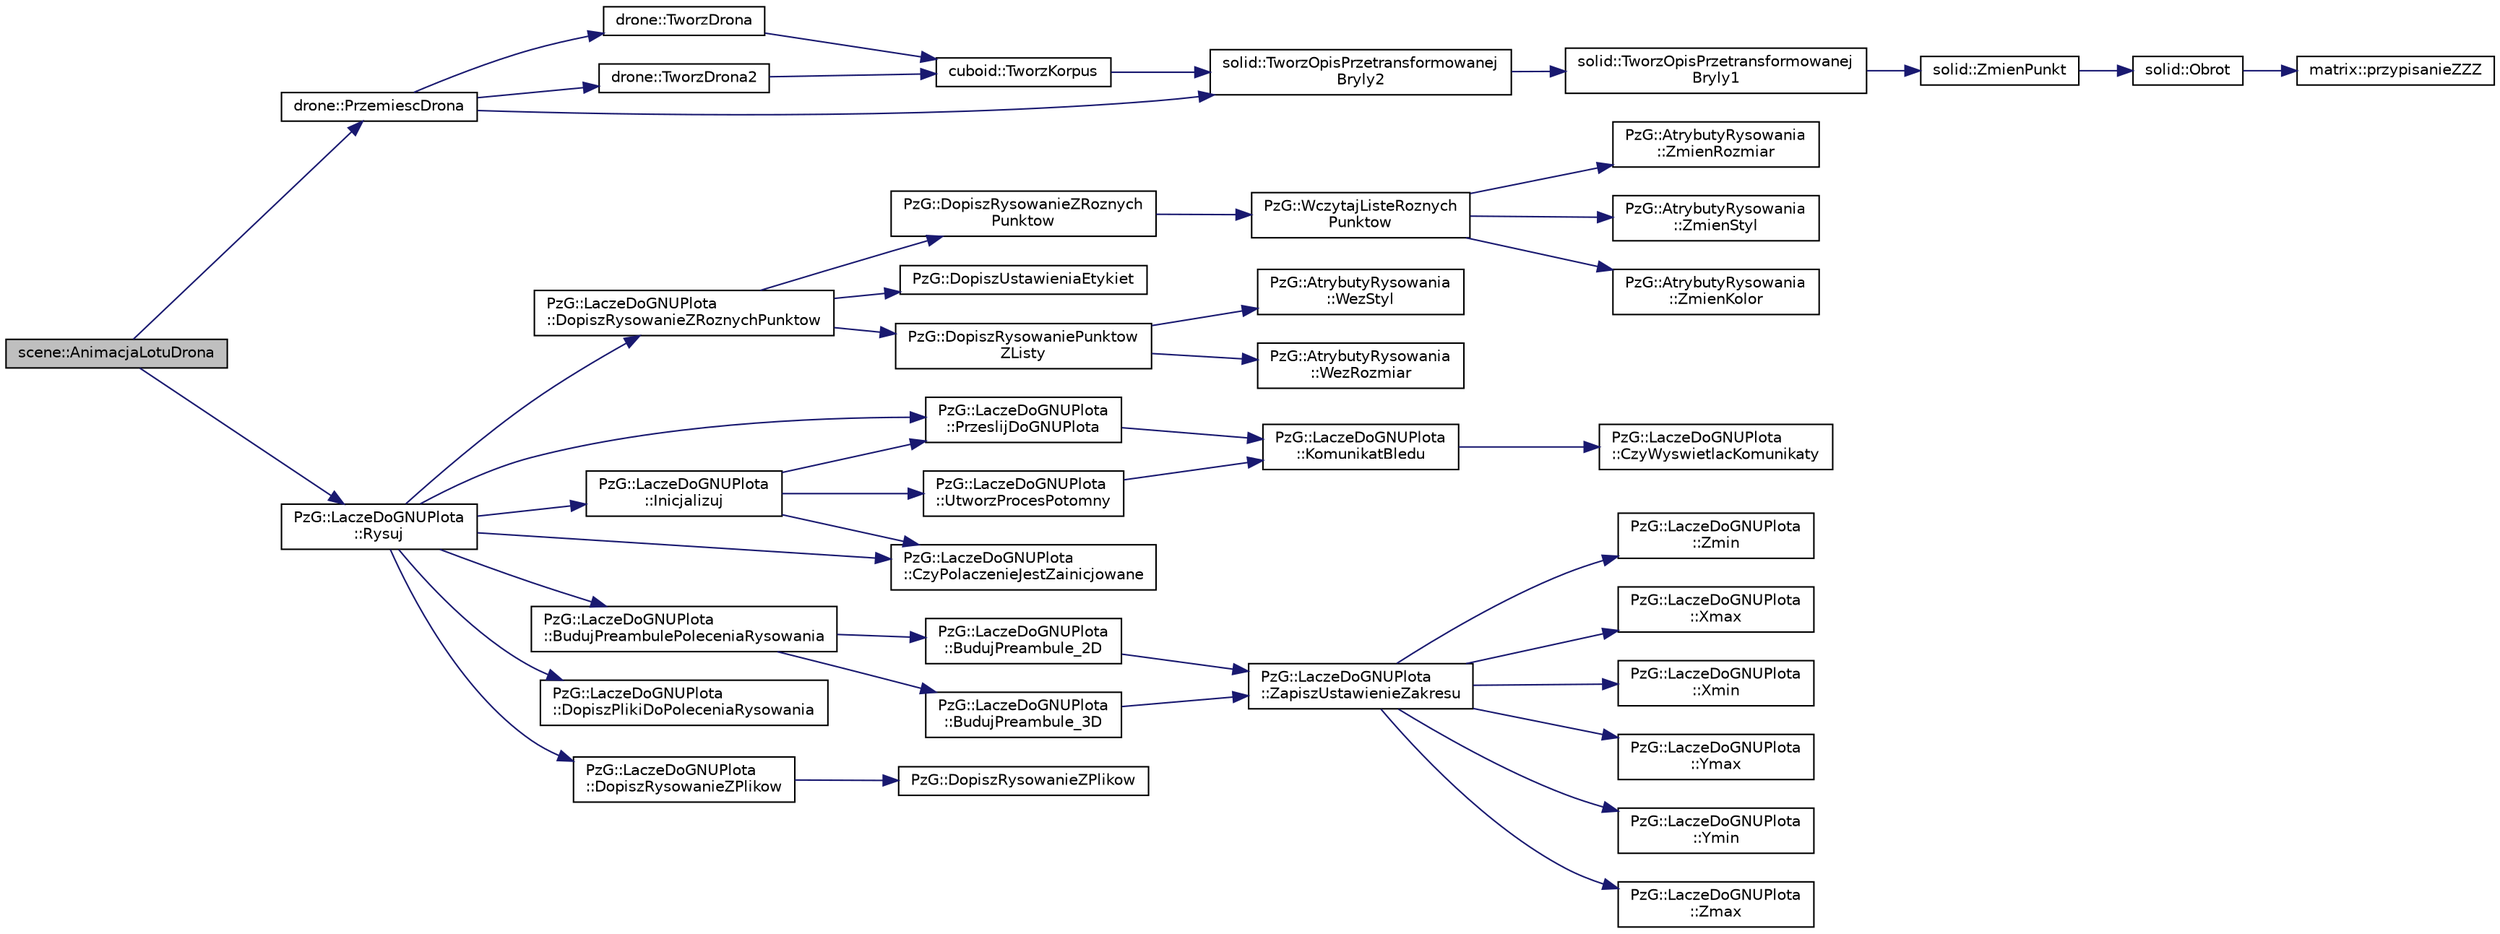 digraph "scene::AnimacjaLotuDrona"
{
 // LATEX_PDF_SIZE
  edge [fontname="Helvetica",fontsize="10",labelfontname="Helvetica",labelfontsize="10"];
  node [fontname="Helvetica",fontsize="10",shape=record];
  rankdir="LR";
  Node1 [label="scene::AnimacjaLotuDrona",height=0.2,width=0.4,color="black", fillcolor="grey75", style="filled", fontcolor="black",tooltip="Function responsible for drone's flight animation."];
  Node1 -> Node2 [color="midnightblue",fontsize="10",style="solid",fontname="Helvetica"];
  Node2 [label="drone::PrzemiescDrona",height=0.2,width=0.4,color="black", fillcolor="white", style="filled",URL="$classdrone.html#a1dc016c21658e0519838b3c0ee754daf",tooltip="Function responsible for drone's movement."];
  Node2 -> Node3 [color="midnightblue",fontsize="10",style="solid",fontname="Helvetica"];
  Node3 [label="drone::TworzDrona",height=0.2,width=0.4,color="black", fillcolor="white", style="filled",URL="$classdrone.html#aba5623fe1bac75b7d0b2382178090e6d",tooltip="Function that creates all parts of a drone."];
  Node3 -> Node4 [color="midnightblue",fontsize="10",style="solid",fontname="Helvetica"];
  Node4 [label="cuboid::TworzKorpus",height=0.2,width=0.4,color="black", fillcolor="white", style="filled",URL="$classcuboid.html#a58d8a6ea6dfa7f4b30eecf3d26cef875",tooltip="Function that creates body of a drone."];
  Node4 -> Node5 [color="midnightblue",fontsize="10",style="solid",fontname="Helvetica"];
  Node5 [label="solid::TworzOpisPrzetransformowanej\lBryly2",height=0.2,width=0.4,color="black", fillcolor="white", style="filled",URL="$classsolid.html#a1b906608160300ab398231c3194b9c10",tooltip="Function resposible for proper inter-file savenigs."];
  Node5 -> Node6 [color="midnightblue",fontsize="10",style="solid",fontname="Helvetica"];
  Node6 [label="solid::TworzOpisPrzetransformowanej\lBryly1",height=0.2,width=0.4,color="black", fillcolor="white", style="filled",URL="$classsolid.html#aea0dd59903a371c3d277e013d27e467b",tooltip="Function that saves transformed pionts to a file."];
  Node6 -> Node7 [color="midnightblue",fontsize="10",style="solid",fontname="Helvetica"];
  Node7 [label="solid::ZmienPunkt",height=0.2,width=0.4,color="black", fillcolor="white", style="filled",URL="$classsolid.html#a362fd944f44b271a035d1a773c0d8807",tooltip="Function that change (truns and moves) a single point by given angle and translation."];
  Node7 -> Node8 [color="midnightblue",fontsize="10",style="solid",fontname="Helvetica"];
  Node8 [label="solid::Obrot",height=0.2,width=0.4,color="black", fillcolor="white", style="filled",URL="$classsolid.html#a1df6aa4cd4830083477bb65a0760a750",tooltip="Function that change (turns) a single point coordinates by given angle."];
  Node8 -> Node9 [color="midnightblue",fontsize="10",style="solid",fontname="Helvetica"];
  Node9 [label="matrix::przypisanieZZZ",height=0.2,width=0.4,color="black", fillcolor="white", style="filled",URL="$classmatrix.html#a3c54b84198b67754aa9c65d534ddbc3f",tooltip="Delkaracje funkcji."];
  Node2 -> Node10 [color="midnightblue",fontsize="10",style="solid",fontname="Helvetica"];
  Node10 [label="drone::TworzDrona2",height=0.2,width=0.4,color="black", fillcolor="white", style="filled",URL="$classdrone.html#a135ad9f645af6bfecd2840461e5dd770",tooltip=" "];
  Node10 -> Node4 [color="midnightblue",fontsize="10",style="solid",fontname="Helvetica"];
  Node2 -> Node5 [color="midnightblue",fontsize="10",style="solid",fontname="Helvetica"];
  Node1 -> Node11 [color="midnightblue",fontsize="10",style="solid",fontname="Helvetica"];
  Node11 [label="PzG::LaczeDoGNUPlota\l::Rysuj",height=0.2,width=0.4,color="black", fillcolor="white", style="filled",URL="$class_pz_g_1_1_lacze_do_g_n_u_plota.html#a065f5b8402737cc62b0ad4f66d028335",tooltip="Generuje polecenie rysowania i przesyła je do gnuplota."];
  Node11 -> Node12 [color="midnightblue",fontsize="10",style="solid",fontname="Helvetica"];
  Node12 [label="PzG::LaczeDoGNUPlota\l::BudujPreambulePoleceniaRysowania",height=0.2,width=0.4,color="black", fillcolor="white", style="filled",URL="$class_pz_g_1_1_lacze_do_g_n_u_plota.html#a087d906ddd4b2e3db32ef61ce4cd5e60",tooltip="Tworzy preambułę poprzedzającą polecenie rysowania."];
  Node12 -> Node13 [color="midnightblue",fontsize="10",style="solid",fontname="Helvetica"];
  Node13 [label="PzG::LaczeDoGNUPlota\l::BudujPreambule_2D",height=0.2,width=0.4,color="black", fillcolor="white", style="filled",URL="$class_pz_g_1_1_lacze_do_g_n_u_plota.html#add41e4bb92ccf9991b1cb15699f8c3d6",tooltip="Tworzy preambułę poprzedzającą polecenie rysowania w trybie 2D."];
  Node13 -> Node14 [color="midnightblue",fontsize="10",style="solid",fontname="Helvetica"];
  Node14 [label="PzG::LaczeDoGNUPlota\l::ZapiszUstawienieZakresu",height=0.2,width=0.4,color="black", fillcolor="white", style="filled",URL="$class_pz_g_1_1_lacze_do_g_n_u_plota.html#a4579aecf7b4777fdde0cae4e98c275c2",tooltip="Tworzy polecenie ustawiające zakres dla danej współrzędnej."];
  Node14 -> Node15 [color="midnightblue",fontsize="10",style="solid",fontname="Helvetica"];
  Node15 [label="PzG::LaczeDoGNUPlota\l::Xmax",height=0.2,width=0.4,color="black", fillcolor="white", style="filled",URL="$class_pz_g_1_1_lacze_do_g_n_u_plota.html#a8e23479629af3df3d352b7839ae396b8",tooltip="Górną wartość zakresu dla osi OX."];
  Node14 -> Node16 [color="midnightblue",fontsize="10",style="solid",fontname="Helvetica"];
  Node16 [label="PzG::LaczeDoGNUPlota\l::Xmin",height=0.2,width=0.4,color="black", fillcolor="white", style="filled",URL="$class_pz_g_1_1_lacze_do_g_n_u_plota.html#a66836c9749bf179420e4ca3e9447efd7",tooltip="Dolna wartość zakresu dla osi OX."];
  Node14 -> Node17 [color="midnightblue",fontsize="10",style="solid",fontname="Helvetica"];
  Node17 [label="PzG::LaczeDoGNUPlota\l::Ymax",height=0.2,width=0.4,color="black", fillcolor="white", style="filled",URL="$class_pz_g_1_1_lacze_do_g_n_u_plota.html#ac54e4e7448ce3bd324efdc94a999f535",tooltip="Górną wartość zakresu dla osi OY."];
  Node14 -> Node18 [color="midnightblue",fontsize="10",style="solid",fontname="Helvetica"];
  Node18 [label="PzG::LaczeDoGNUPlota\l::Ymin",height=0.2,width=0.4,color="black", fillcolor="white", style="filled",URL="$class_pz_g_1_1_lacze_do_g_n_u_plota.html#a9352c0382bfaeaaba9f65399a7383164",tooltip="Dolną wartość zakresu dla osi OY."];
  Node14 -> Node19 [color="midnightblue",fontsize="10",style="solid",fontname="Helvetica"];
  Node19 [label="PzG::LaczeDoGNUPlota\l::Zmax",height=0.2,width=0.4,color="black", fillcolor="white", style="filled",URL="$class_pz_g_1_1_lacze_do_g_n_u_plota.html#a20a5d03e1fc19c682032bffc54340f12",tooltip="Górną wartość zakresu dla osi OZ."];
  Node14 -> Node20 [color="midnightblue",fontsize="10",style="solid",fontname="Helvetica"];
  Node20 [label="PzG::LaczeDoGNUPlota\l::Zmin",height=0.2,width=0.4,color="black", fillcolor="white", style="filled",URL="$class_pz_g_1_1_lacze_do_g_n_u_plota.html#a9068bd9a9873ba9c6d70016f1ae7cd7f",tooltip="Dolną wartość zakresu dla osi OZ."];
  Node12 -> Node21 [color="midnightblue",fontsize="10",style="solid",fontname="Helvetica"];
  Node21 [label="PzG::LaczeDoGNUPlota\l::BudujPreambule_3D",height=0.2,width=0.4,color="black", fillcolor="white", style="filled",URL="$class_pz_g_1_1_lacze_do_g_n_u_plota.html#ae3b2f34035fdfbbcab696057022341ab",tooltip="Tworzy preambułę poprzedzającą polecenie rysowania w trybie 3D."];
  Node21 -> Node14 [color="midnightblue",fontsize="10",style="solid",fontname="Helvetica"];
  Node11 -> Node22 [color="midnightblue",fontsize="10",style="solid",fontname="Helvetica"];
  Node22 [label="PzG::LaczeDoGNUPlota\l::CzyPolaczenieJestZainicjowane",height=0.2,width=0.4,color="black", fillcolor="white", style="filled",URL="$class_pz_g_1_1_lacze_do_g_n_u_plota.html#af8be8aeb3b1b524fab67d4411cba5b9e",tooltip="Informuje, czy połączenie z gnuplot'em jest zainicjalizowane."];
  Node11 -> Node23 [color="midnightblue",fontsize="10",style="solid",fontname="Helvetica"];
  Node23 [label="PzG::LaczeDoGNUPlota\l::DopiszPlikiDoPoleceniaRysowania",height=0.2,width=0.4,color="black", fillcolor="white", style="filled",URL="$class_pz_g_1_1_lacze_do_g_n_u_plota.html#a25585ec3f1bd3b6bf42f374c38b8d237",tooltip="Tworzy listę parametrów umożliwiających rysowanie dodatkowych elementów."];
  Node11 -> Node24 [color="midnightblue",fontsize="10",style="solid",fontname="Helvetica"];
  Node24 [label="PzG::LaczeDoGNUPlota\l::DopiszRysowanieZPlikow",height=0.2,width=0.4,color="black", fillcolor="white", style="filled",URL="$class_pz_g_1_1_lacze_do_g_n_u_plota.html#ad3d7607946b82aa941d786dcd086d27e",tooltip="Tworzy listę parametrów umożliwiających rysowanie brył z plików."];
  Node24 -> Node25 [color="midnightblue",fontsize="10",style="solid",fontname="Helvetica"];
  Node25 [label="PzG::DopiszRysowanieZPlikow",height=0.2,width=0.4,color="black", fillcolor="white", style="filled",URL="$namespace_pz_g.html#aa010184f31b26bb561b42f22438b821e",tooltip="Funkcja pomocnicza, dopisuje do polecenia wpisy związane z rysowaniem z pliku."];
  Node11 -> Node26 [color="midnightblue",fontsize="10",style="solid",fontname="Helvetica"];
  Node26 [label="PzG::LaczeDoGNUPlota\l::DopiszRysowanieZRoznychPunktow",height=0.2,width=0.4,color="black", fillcolor="white", style="filled",URL="$class_pz_g_1_1_lacze_do_g_n_u_plota.html#aee10e48fe1b9fba6e2897b4ccfa27aef",tooltip="Tworzy listę parametrów umożliwiających rysowanie brył z plików."];
  Node26 -> Node27 [color="midnightblue",fontsize="10",style="solid",fontname="Helvetica"];
  Node27 [label="PzG::DopiszRysowaniePunktow\lZListy",height=0.2,width=0.4,color="black", fillcolor="white", style="filled",URL="$namespace_pz_g.html#a85d3a77f67c2724ba3675bc3ef05eb81",tooltip="Dopisuje do polecenia rysowania wpisy z nazwami plików, w których są współrzędne punktów."];
  Node27 -> Node28 [color="midnightblue",fontsize="10",style="solid",fontname="Helvetica"];
  Node28 [label="PzG::AtrybutyRysowania\l::WezRozmiar",height=0.2,width=0.4,color="black", fillcolor="white", style="filled",URL="$class_pz_g_1_1_atrybuty_rysowania.html#a9f0f08bb69dca9c12e7f55c165c6223e",tooltip="Udostępnia rozmiar rysowania."];
  Node27 -> Node29 [color="midnightblue",fontsize="10",style="solid",fontname="Helvetica"];
  Node29 [label="PzG::AtrybutyRysowania\l::WezStyl",height=0.2,width=0.4,color="black", fillcolor="white", style="filled",URL="$class_pz_g_1_1_atrybuty_rysowania.html#a85f1665049d64618e1ac1d18c000ff76",tooltip="Udostępnia styl rysowania."];
  Node26 -> Node30 [color="midnightblue",fontsize="10",style="solid",fontname="Helvetica"];
  Node30 [label="PzG::DopiszRysowanieZRoznych\lPunktow",height=0.2,width=0.4,color="black", fillcolor="white", style="filled",URL="$namespace_pz_g.html#a7227cb39c785b1c746b6bb5515c0b781",tooltip="Dodaje do listy rysowanych punktów, punkty o różnych rozmiarach."];
  Node30 -> Node31 [color="midnightblue",fontsize="10",style="solid",fontname="Helvetica"];
  Node31 [label="PzG::WczytajListeRoznych\lPunktow",height=0.2,width=0.4,color="black", fillcolor="white", style="filled",URL="$namespace_pz_g.html#a169c311f0e0b6ffadcd44e91e749f72d",tooltip="Wczytuje z pliku listę punktów."];
  Node31 -> Node32 [color="midnightblue",fontsize="10",style="solid",fontname="Helvetica"];
  Node32 [label="PzG::AtrybutyRysowania\l::ZmienKolor",height=0.2,width=0.4,color="black", fillcolor="white", style="filled",URL="$class_pz_g_1_1_atrybuty_rysowania.html#ab068535b4d2f755c394557d1da72a4eb",tooltip="Zmienia kolor rysowania."];
  Node31 -> Node33 [color="midnightblue",fontsize="10",style="solid",fontname="Helvetica"];
  Node33 [label="PzG::AtrybutyRysowania\l::ZmienRozmiar",height=0.2,width=0.4,color="black", fillcolor="white", style="filled",URL="$class_pz_g_1_1_atrybuty_rysowania.html#af4b140eb03bc10b6fd816fad63f8372e",tooltip="Zmienia rozmiar rysowania."];
  Node31 -> Node34 [color="midnightblue",fontsize="10",style="solid",fontname="Helvetica"];
  Node34 [label="PzG::AtrybutyRysowania\l::ZmienStyl",height=0.2,width=0.4,color="black", fillcolor="white", style="filled",URL="$class_pz_g_1_1_atrybuty_rysowania.html#a2ac97706124b14072715ecf3f07e82b4",tooltip="Zmienia styl rysowania."];
  Node26 -> Node35 [color="midnightblue",fontsize="10",style="solid",fontname="Helvetica"];
  Node35 [label="PzG::DopiszUstawieniaEtykiet",height=0.2,width=0.4,color="black", fillcolor="white", style="filled",URL="$namespace_pz_g.html#ae6b9705e199ad695b61b4e902eaf0d6c",tooltip="Dopisuje do tworzonego polenia dla gnuplota wpisy ustawiające etykiety punktów."];
  Node11 -> Node36 [color="midnightblue",fontsize="10",style="solid",fontname="Helvetica"];
  Node36 [label="PzG::LaczeDoGNUPlota\l::Inicjalizuj",height=0.2,width=0.4,color="black", fillcolor="white", style="filled",URL="$class_pz_g_1_1_lacze_do_g_n_u_plota.html#a200ce6bdb980c314a9eafe49e8f2dd5e",tooltip="Inicjalizuje połączenie z programem gnuplot."];
  Node36 -> Node22 [color="midnightblue",fontsize="10",style="solid",fontname="Helvetica"];
  Node36 -> Node37 [color="midnightblue",fontsize="10",style="solid",fontname="Helvetica"];
  Node37 [label="PzG::LaczeDoGNUPlota\l::PrzeslijDoGNUPlota",height=0.2,width=0.4,color="black", fillcolor="white", style="filled",URL="$class_pz_g_1_1_lacze_do_g_n_u_plota.html#a5063854b7232a7951d120a21df63f2b7",tooltip="Przesyła polecenie do gnuplota."];
  Node37 -> Node38 [color="midnightblue",fontsize="10",style="solid",fontname="Helvetica"];
  Node38 [label="PzG::LaczeDoGNUPlota\l::KomunikatBledu",height=0.2,width=0.4,color="black", fillcolor="white", style="filled",URL="$class_pz_g_1_1_lacze_do_g_n_u_plota.html#ae5f907633699e898710cce4351193330",tooltip="Wyświetla komunika błędu."];
  Node38 -> Node39 [color="midnightblue",fontsize="10",style="solid",fontname="Helvetica"];
  Node39 [label="PzG::LaczeDoGNUPlota\l::CzyWyswietlacKomunikaty",height=0.2,width=0.4,color="black", fillcolor="white", style="filled",URL="$class_pz_g_1_1_lacze_do_g_n_u_plota.html#a5e4f3a226ed36f7110032d802d84847c",tooltip="Udostępnia informację czy mają być wyświetlane informacje o błędach."];
  Node36 -> Node40 [color="midnightblue",fontsize="10",style="solid",fontname="Helvetica"];
  Node40 [label="PzG::LaczeDoGNUPlota\l::UtworzProcesPotomny",height=0.2,width=0.4,color="black", fillcolor="white", style="filled",URL="$class_pz_g_1_1_lacze_do_g_n_u_plota.html#a1c7b9acc40de8d8bbb40fb0722512933",tooltip="Uruchamia program gnuplot jako proces potomny."];
  Node40 -> Node38 [color="midnightblue",fontsize="10",style="solid",fontname="Helvetica"];
  Node11 -> Node37 [color="midnightblue",fontsize="10",style="solid",fontname="Helvetica"];
}
